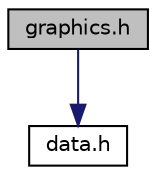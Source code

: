 digraph "graphics.h"
{
 // LATEX_PDF_SIZE
  edge [fontname="Helvetica",fontsize="10",labelfontname="Helvetica",labelfontsize="10"];
  node [fontname="Helvetica",fontsize="10",shape=record];
  Node1 [label="graphics.h",height=0.2,width=0.4,color="black", fillcolor="grey75", style="filled", fontcolor="black",tooltip="Module d'affichage des elements du jeu."];
  Node1 -> Node2 [color="midnightblue",fontsize="10",style="solid"];
  Node2 [label="data.h",height=0.2,width=0.4,color="black", fillcolor="white", style="filled",URL="$data_8h.html",tooltip="Module d'initialisation."];
}
